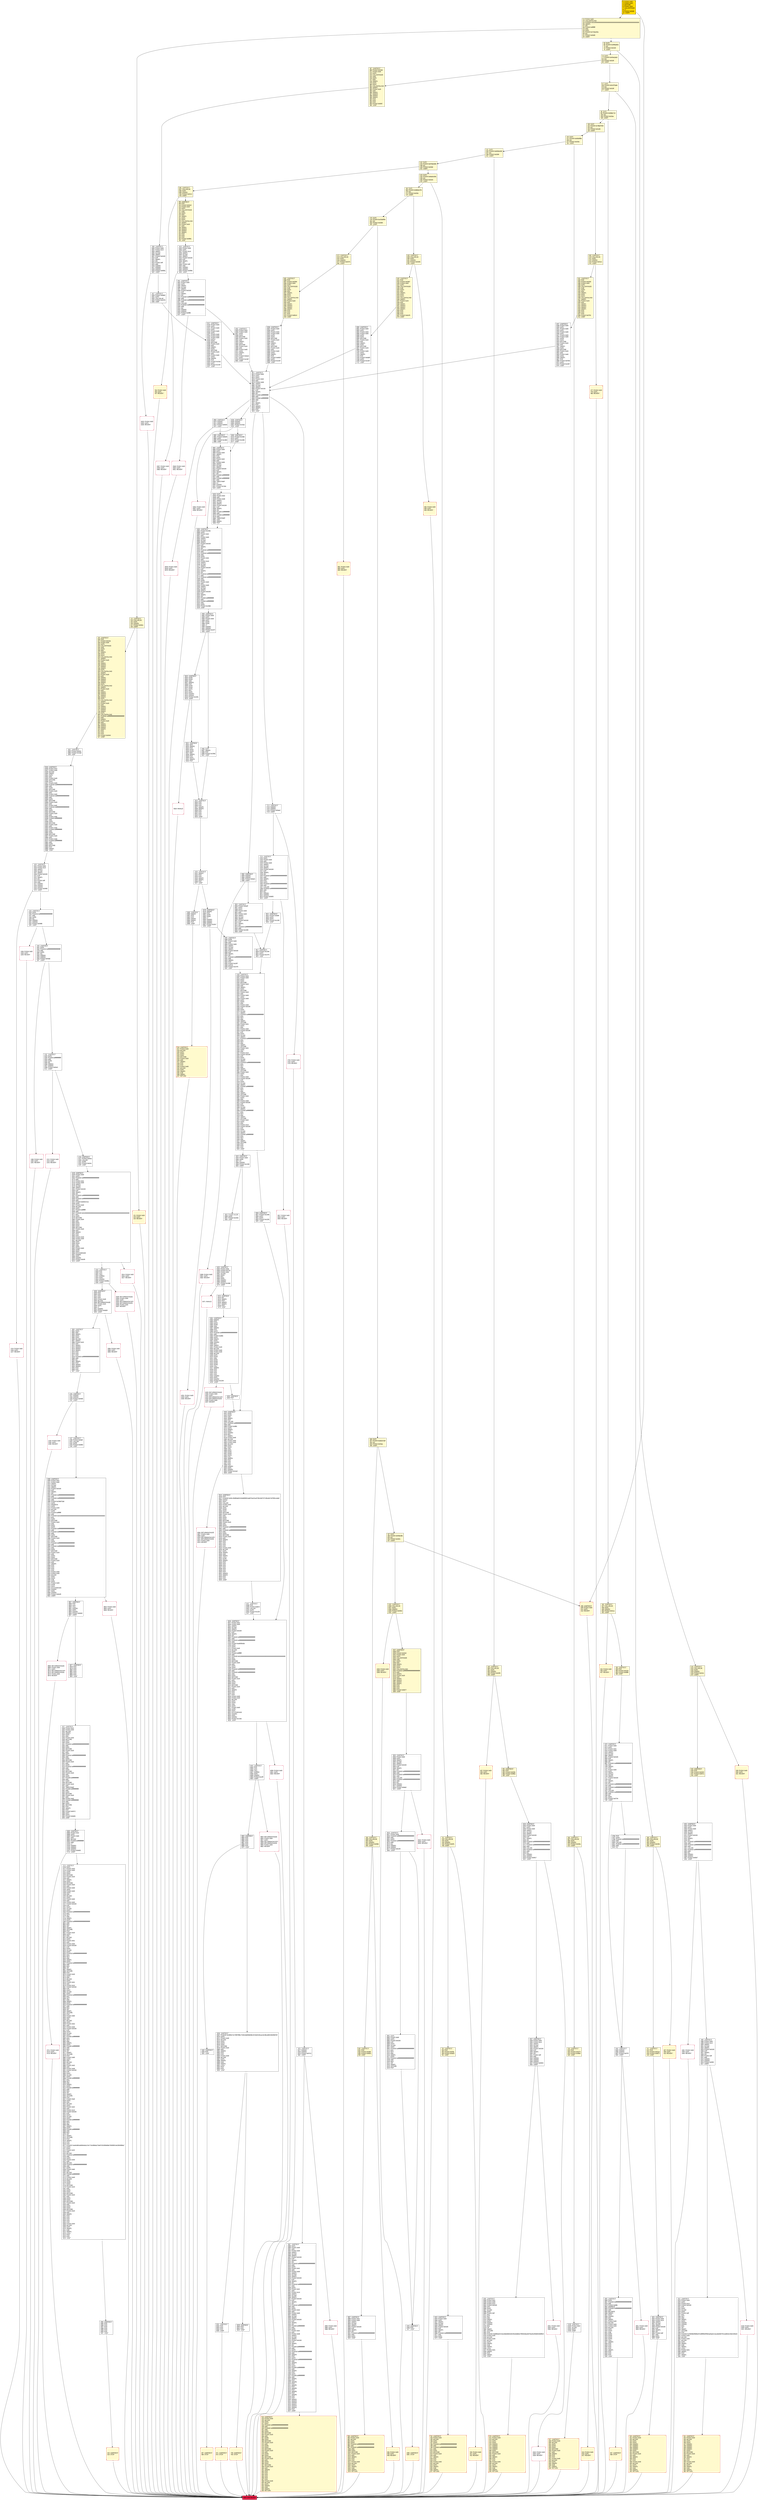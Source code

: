 digraph G {
bgcolor=transparent rankdir=UD;
node [shape=box style=filled color=black fillcolor=white fontname=arial fontcolor=black];
2639 [label="2639: JUMPDEST\l2640: POP\l2641: POP\l2642: JUMP\l" ];
5496 [label="5496: DUP7\l5497: SWAP4\l5498: POP\l5499: PUSH2 0x159d\l5502: JUMP\l" ];
2593 [label="2593: JUMPDEST\l2594: PUSH2 0x0a4f\l2597: DUP3\l2598: DUP3\l2599: PUSH1 0x00\l2601: ADD\l2602: PUSH1 0x00\l2604: SWAP1\l2605: SLOAD\l2606: SWAP1\l2607: PUSH2 0x0100\l2610: EXP\l2611: SWAP1\l2612: DIV\l2613: PUSH20 0xffffffffffffffffffffffffffffffffffffffff\l2634: AND\l2635: PUSH2 0x1335\l2638: JUMP\l" ];
1216 [label="1216: JUMPDEST\l1217: PUSH2 0x04ca\l1220: CALLER\l1221: DUP8\l1222: PUSH2 0x0c4c\l1225: JUMP\l" ];
1402 [label="1402: JUMPDEST\l1403: PUSH1 0x00\l1405: DUP1\l1406: PUSH1 0x00\l1408: SWAP1\l1409: SLOAD\l1410: SWAP1\l1411: PUSH2 0x0100\l1414: EXP\l1415: SWAP1\l1416: DIV\l1417: PUSH20 0xffffffffffffffffffffffffffffffffffffffff\l1438: AND\l1439: PUSH20 0xffffffffffffffffffffffffffffffffffffffff\l1460: AND\l1461: CALLER\l1462: PUSH20 0xffffffffffffffffffffffffffffffffffffffff\l1483: AND\l1484: EQ\l1485: ISZERO\l1486: ISZERO\l1487: PUSH2 0x05d7\l1490: JUMPI\l" ];
197 [label="197: DUP1\l198: PUSH4 0xf2fde38b\l203: EQ\l204: PUSH2 0x0401\l207: JUMPI\l" fillcolor=lemonchiffon ];
946 [label="946: PUSH1 0x00\l948: DUP1\l949: REVERT\l" fillcolor=lemonchiffon shape=Msquare color=crimson ];
708 [label="708: JUMPDEST\l709: POP\l710: PUSH2 0x02e3\l713: PUSH1 0x04\l715: DUP1\l716: CALLDATASIZE\l717: SUB\l718: DUP2\l719: ADD\l720: SWAP1\l721: DUP1\l722: DUP1\l723: CALLDATALOAD\l724: SWAP1\l725: PUSH1 0x20\l727: ADD\l728: SWAP1\l729: SWAP3\l730: SWAP2\l731: SWAP1\l732: POP\l733: POP\l734: POP\l735: PUSH2 0x0981\l738: JUMP\l" fillcolor=lemonchiffon ];
397 [label="397: JUMPDEST\l398: STOP\l" fillcolor=lemonchiffon shape=Msquare color=crimson ];
3685 [label="3685: JUMPDEST\l3686: PUSH1 0x3c\l3688: DUP2\l3689: PUSH1 0x60\l3691: ADD\l3692: MLOAD\l3693: PUSH8 0xffffffffffffffff\l3702: AND\l3703: LT\l3704: ISZERO\l3705: ISZERO\l3706: ISZERO\l3707: PUSH2 0x0e83\l3710: JUMPI\l" ];
4646 [label="4646: JUMPDEST\l4647: PUSH1 0x01\l4649: PUSH1 0x00\l4651: SWAP1\l4652: SLOAD\l4653: SWAP1\l4654: PUSH2 0x0100\l4657: EXP\l4658: SWAP1\l4659: DIV\l4660: PUSH20 0xffffffffffffffffffffffffffffffffffffffff\l4681: AND\l4682: PUSH20 0xffffffffffffffffffffffffffffffffffffffff\l4703: AND\l4704: PUSH4 0xa9059cbb\l4709: DUP4\l4710: DUP4\l4711: PUSH1 0x40\l4713: MLOAD\l4714: DUP4\l4715: PUSH4 0xffffffff\l4720: AND\l4721: PUSH29 0x0100000000000000000000000000000000000000000000000000000000\l4751: MUL\l4752: DUP2\l4753: MSTORE\l4754: PUSH1 0x04\l4756: ADD\l4757: DUP1\l4758: DUP4\l4759: PUSH20 0xffffffffffffffffffffffffffffffffffffffff\l4780: AND\l4781: PUSH20 0xffffffffffffffffffffffffffffffffffffffff\l4802: AND\l4803: DUP2\l4804: MSTORE\l4805: PUSH1 0x20\l4807: ADD\l4808: DUP3\l4809: DUP2\l4810: MSTORE\l4811: PUSH1 0x20\l4813: ADD\l4814: SWAP3\l4815: POP\l4816: POP\l4817: POP\l4818: PUSH1 0x00\l4820: PUSH1 0x40\l4822: MLOAD\l4823: DUP1\l4824: DUP4\l4825: SUB\l4826: DUP2\l4827: PUSH1 0x00\l4829: DUP8\l4830: DUP1\l4831: EXTCODESIZE\l4832: ISZERO\l4833: DUP1\l4834: ISZERO\l4835: PUSH2 0x12eb\l4838: JUMPI\l" ];
1983 [label="1983: PUSH1 0x00\l1985: DUP1\l1986: REVERT\l" shape=Msquare color=crimson ];
1247 [label="1247: JUMPDEST\l1248: PUSH1 0xc0\l1250: PUSH1 0x40\l1252: MLOAD\l1253: SWAP1\l1254: DUP2\l1255: ADD\l1256: PUSH1 0x40\l1258: MSTORE\l1259: DUP1\l1260: DUP4\l1261: PUSH20 0xffffffffffffffffffffffffffffffffffffffff\l1282: AND\l1283: DUP2\l1284: MSTORE\l1285: PUSH1 0x20\l1287: ADD\l1288: DUP7\l1289: PUSH16 0xffffffffffffffffffffffffffffffff\l1306: AND\l1307: DUP2\l1308: MSTORE\l1309: PUSH1 0x20\l1311: ADD\l1312: DUP6\l1313: PUSH16 0xffffffffffffffffffffffffffffffff\l1330: AND\l1331: DUP2\l1332: MSTORE\l1333: PUSH1 0x20\l1335: ADD\l1336: DUP5\l1337: PUSH8 0xffffffffffffffff\l1346: AND\l1347: DUP2\l1348: MSTORE\l1349: PUSH1 0x20\l1351: ADD\l1352: TIMESTAMP\l1353: PUSH8 0xffffffffffffffff\l1362: AND\l1363: DUP2\l1364: MSTORE\l1365: PUSH1 0x20\l1367: ADD\l1368: PUSH1 0x00\l1370: PUSH8 0xffffffffffffffff\l1379: AND\l1380: DUP2\l1381: MSTORE\l1382: POP\l1383: SWAP1\l1384: POP\l1385: PUSH2 0x0572\l1388: DUP7\l1389: DUP3\l1390: PUSH2 0x0e65\l1393: JUMP\l" ];
916 [label="916: JUMPDEST\l917: PUSH1 0x40\l919: MLOAD\l920: DUP1\l921: DUP3\l922: DUP2\l923: MSTORE\l924: PUSH1 0x20\l926: ADD\l927: SWAP2\l928: POP\l929: POP\l930: PUSH1 0x40\l932: MLOAD\l933: DUP1\l934: SWAP2\l935: SUB\l936: SWAP1\l937: RETURN\l" fillcolor=lemonchiffon shape=Msquare color=crimson ];
5230 [label="5230: JUMPDEST\l5231: SWAP2\l5232: POP\l5233: POP\l5234: SWAP2\l5235: SWAP1\l5236: POP\l5237: JUMP\l" ];
4440 [label="4440: JUMPDEST\l4441: DUP5\l4442: DUP9\l4443: SUB\l4444: SWAP1\l4445: POP\l4446: CALLER\l4447: PUSH20 0xffffffffffffffffffffffffffffffffffffffff\l4468: AND\l4469: PUSH2 0x08fc\l4472: DUP3\l4473: SWAP1\l4474: DUP2\l4475: ISZERO\l4476: MUL\l4477: SWAP1\l4478: PUSH1 0x40\l4480: MLOAD\l4481: PUSH1 0x00\l4483: PUSH1 0x40\l4485: MLOAD\l4486: DUP1\l4487: DUP4\l4488: SUB\l4489: DUP2\l4490: DUP6\l4491: DUP9\l4492: DUP9\l4493: CALL\l4494: SWAP4\l4495: POP\l4496: POP\l4497: POP\l4498: POP\l4499: ISZERO\l4500: DUP1\l4501: ISZERO\l4502: PUSH2 0x11a3\l4505: JUMPI\l" ];
407 [label="407: PUSH1 0x00\l409: DUP1\l410: REVERT\l" fillcolor=lemonchiffon shape=Msquare color=crimson ];
5687 [label="5687: EXIT BLOCK\l" fillcolor=crimson ];
2457 [label="2457: PUSH1 0x00\l2459: DUP1\l2460: REVERT\l" shape=Msquare color=crimson ];
4515 [label="4515: JUMPDEST\l4516: POP\l4517: PUSH32 0x4fcc30d90a842164dd58501ab874a101a3749c3d4747139cefe7c876f4ccebd2\l4550: DUP10\l4551: DUP7\l4552: CALLER\l4553: PUSH1 0x40\l4555: MLOAD\l4556: DUP1\l4557: DUP5\l4558: DUP2\l4559: MSTORE\l4560: PUSH1 0x20\l4562: ADD\l4563: DUP4\l4564: DUP2\l4565: MSTORE\l4566: PUSH1 0x20\l4568: ADD\l4569: DUP3\l4570: PUSH20 0xffffffffffffffffffffffffffffffffffffffff\l4591: AND\l4592: PUSH20 0xffffffffffffffffffffffffffffffffffffffff\l4613: AND\l4614: DUP2\l4615: MSTORE\l4616: PUSH1 0x20\l4618: ADD\l4619: SWAP4\l4620: POP\l4621: POP\l4622: POP\l4623: POP\l4624: PUSH1 0x40\l4626: MLOAD\l4627: DUP1\l4628: SWAP2\l4629: SUB\l4630: SWAP1\l4631: LOG1\l4632: DUP5\l4633: SWAP7\l4634: POP\l4635: POP\l4636: POP\l4637: POP\l4638: POP\l4639: POP\l4640: POP\l4641: SWAP3\l4642: SWAP2\l4643: POP\l4644: POP\l4645: JUMP\l" ];
2552 [label="2552: JUMPDEST\l2553: PUSH1 0x03\l2555: PUSH1 0x00\l2557: DUP4\l2558: DUP2\l2559: MSTORE\l2560: PUSH1 0x20\l2562: ADD\l2563: SWAP1\l2564: DUP2\l2565: MSTORE\l2566: PUSH1 0x20\l2568: ADD\l2569: PUSH1 0x00\l2571: SHA3\l2572: SWAP1\l2573: POP\l2574: PUSH2 0x0a16\l2577: DUP2\l2578: PUSH2 0x1307\l2581: JUMP\l" ];
5045 [label="5045: DUP3\l5046: PUSH1 0x02\l5048: ADD\l5049: PUSH1 0x08\l5051: SWAP1\l5052: SLOAD\l5053: SWAP1\l5054: PUSH2 0x0100\l5057: EXP\l5058: SWAP1\l5059: DIV\l5060: PUSH8 0xffffffffffffffff\l5069: AND\l5070: PUSH8 0xffffffffffffffff\l5079: AND\l5080: TIMESTAMP\l5081: SUB\l5082: SWAP1\l5083: POP\l" ];
467 [label="467: JUMPDEST\l468: STOP\l" fillcolor=lemonchiffon shape=Msquare color=crimson ];
76 [label="76: DUP1\l77: PUSH4 0x454a2ab3\l82: EQ\l83: PUSH2 0x016f\l86: JUMPI\l" fillcolor=lemonchiffon ];
741 [label="741: JUMPDEST\l742: CALLVALUE\l743: DUP1\l744: ISZERO\l745: PUSH2 0x02f1\l748: JUMPI\l" fillcolor=lemonchiffon ];
1092 [label="1092: JUMPDEST\l1093: PUSH2 0x044c\l1096: PUSH2 0x15a8\l1099: JUMP\l" ];
1518 [label="1518: PUSH1 0x00\l1520: DUP1\l1521: REVERT\l" shape=Msquare color=crimson ];
3668 [label="3668: RETURNDATASIZE\l3669: PUSH1 0x00\l3671: DUP1\l3672: RETURNDATACOPY\l3673: RETURNDATASIZE\l3674: PUSH1 0x00\l3676: REVERT\l" shape=Msquare color=crimson ];
2548 [label="2548: PUSH1 0x00\l2550: DUP1\l2551: REVERT\l" shape=Msquare color=crimson ];
1037 [label="1037: JUMPDEST\l1038: POP\l1039: PUSH2 0x0442\l1042: PUSH1 0x04\l1044: DUP1\l1045: CALLDATASIZE\l1046: SUB\l1047: DUP2\l1048: ADD\l1049: SWAP1\l1050: DUP1\l1051: DUP1\l1052: CALLDATALOAD\l1053: PUSH20 0xffffffffffffffffffffffffffffffffffffffff\l1074: AND\l1075: SWAP1\l1076: PUSH1 0x20\l1078: ADD\l1079: SWAP1\l1080: SWAP3\l1081: SWAP2\l1082: SWAP1\l1083: POP\l1084: POP\l1085: POP\l1086: PUSH2 0x0b77\l1089: JUMP\l" fillcolor=lemonchiffon ];
5472 [label="5472: JUMPDEST\l5473: DIV\l5474: SWAP1\l5475: POP\l5476: SWAP2\l5477: SWAP1\l5478: POP\l5479: JUMP\l" ];
4295 [label="4295: JUMPDEST\l4296: DUP6\l4297: PUSH1 0x00\l4299: ADD\l4300: PUSH1 0x00\l4302: SWAP1\l4303: SLOAD\l4304: SWAP1\l4305: PUSH2 0x0100\l4308: EXP\l4309: SWAP1\l4310: DIV\l4311: PUSH20 0xffffffffffffffffffffffffffffffffffffffff\l4332: AND\l4333: SWAP4\l4334: POP\l4335: PUSH2 0x10f7\l4338: DUP10\l4339: PUSH2 0x1476\l4342: JUMP\l" ];
2461 [label="2461: JUMPDEST\l2462: PUSH1 0x00\l2464: DUP1\l2465: SWAP1\l2466: SLOAD\l2467: SWAP1\l2468: PUSH2 0x0100\l2471: EXP\l2472: SWAP1\l2473: DIV\l2474: PUSH20 0xffffffffffffffffffffffffffffffffffffffff\l2495: AND\l2496: PUSH20 0xffffffffffffffffffffffffffffffffffffffff\l2517: AND\l2518: CALLER\l2519: PUSH20 0xffffffffffffffffffffffffffffffffffffffff\l2540: AND\l2541: EQ\l2542: ISZERO\l2543: ISZERO\l2544: PUSH2 0x09f8\l2547: JUMPI\l" ];
454 [label="454: PUSH1 0x00\l456: DUP1\l457: REVERT\l" fillcolor=lemonchiffon shape=Msquare color=crimson ];
341 [label="341: JUMPDEST\l342: PUSH1 0x40\l344: MLOAD\l345: DUP1\l346: DUP3\l347: ISZERO\l348: ISZERO\l349: ISZERO\l350: ISZERO\l351: DUP2\l352: MSTORE\l353: PUSH1 0x20\l355: ADD\l356: SWAP2\l357: POP\l358: POP\l359: PUSH1 0x40\l361: MLOAD\l362: DUP1\l363: SWAP2\l364: SUB\l365: SWAP1\l366: RETURN\l" fillcolor=lemonchiffon shape=Msquare color=crimson ];
1495 [label="1495: JUMPDEST\l1496: PUSH1 0x00\l1498: PUSH1 0x14\l1500: SWAP1\l1501: SLOAD\l1502: SWAP1\l1503: PUSH2 0x0100\l1506: EXP\l1507: SWAP1\l1508: DIV\l1509: PUSH1 0xff\l1511: AND\l1512: ISZERO\l1513: ISZERO\l1514: PUSH2 0x05f2\l1517: JUMPI\l" ];
3022 [label="3022: PUSH1 0x00\l3024: DUP1\l3025: REVERT\l" shape=Msquare color=crimson ];
1491 [label="1491: PUSH1 0x00\l1493: DUP1\l1494: REVERT\l" shape=Msquare color=crimson ];
477 [label="477: PUSH1 0x00\l479: DUP1\l480: REVERT\l" fillcolor=lemonchiffon shape=Msquare color=crimson ];
938 [label="938: JUMPDEST\l939: CALLVALUE\l940: DUP1\l941: ISZERO\l942: PUSH2 0x03b6\l945: JUMPI\l" fillcolor=lemonchiffon ];
5521 [label="5521: JUMPDEST\l5522: SDIV\l5523: SWAP2\l5524: POP\l5525: DUP2\l5526: DUP9\l5527: ADD\l5528: SWAP1\l5529: POP\l5530: DUP1\l5531: SWAP4\l5532: POP\l" ];
3715 [label="3715: JUMPDEST\l3716: DUP1\l3717: PUSH1 0x03\l3719: PUSH1 0x00\l3721: DUP5\l3722: DUP2\l3723: MSTORE\l3724: PUSH1 0x20\l3726: ADD\l3727: SWAP1\l3728: DUP2\l3729: MSTORE\l3730: PUSH1 0x20\l3732: ADD\l3733: PUSH1 0x00\l3735: SHA3\l3736: PUSH1 0x00\l3738: DUP3\l3739: ADD\l3740: MLOAD\l3741: DUP2\l3742: PUSH1 0x00\l3744: ADD\l3745: PUSH1 0x00\l3747: PUSH2 0x0100\l3750: EXP\l3751: DUP2\l3752: SLOAD\l3753: DUP2\l3754: PUSH20 0xffffffffffffffffffffffffffffffffffffffff\l3775: MUL\l3776: NOT\l3777: AND\l3778: SWAP1\l3779: DUP4\l3780: PUSH20 0xffffffffffffffffffffffffffffffffffffffff\l3801: AND\l3802: MUL\l3803: OR\l3804: SWAP1\l3805: SSTORE\l3806: POP\l3807: PUSH1 0x20\l3809: DUP3\l3810: ADD\l3811: MLOAD\l3812: DUP2\l3813: PUSH1 0x01\l3815: ADD\l3816: PUSH1 0x00\l3818: PUSH2 0x0100\l3821: EXP\l3822: DUP2\l3823: SLOAD\l3824: DUP2\l3825: PUSH16 0xffffffffffffffffffffffffffffffff\l3842: MUL\l3843: NOT\l3844: AND\l3845: SWAP1\l3846: DUP4\l3847: PUSH16 0xffffffffffffffffffffffffffffffff\l3864: AND\l3865: MUL\l3866: OR\l3867: SWAP1\l3868: SSTORE\l3869: POP\l3870: PUSH1 0x40\l3872: DUP3\l3873: ADD\l3874: MLOAD\l3875: DUP2\l3876: PUSH1 0x01\l3878: ADD\l3879: PUSH1 0x10\l3881: PUSH2 0x0100\l3884: EXP\l3885: DUP2\l3886: SLOAD\l3887: DUP2\l3888: PUSH16 0xffffffffffffffffffffffffffffffff\l3905: MUL\l3906: NOT\l3907: AND\l3908: SWAP1\l3909: DUP4\l3910: PUSH16 0xffffffffffffffffffffffffffffffff\l3927: AND\l3928: MUL\l3929: OR\l3930: SWAP1\l3931: SSTORE\l3932: POP\l3933: PUSH1 0x60\l3935: DUP3\l3936: ADD\l3937: MLOAD\l3938: DUP2\l3939: PUSH1 0x02\l3941: ADD\l3942: PUSH1 0x00\l3944: PUSH2 0x0100\l3947: EXP\l3948: DUP2\l3949: SLOAD\l3950: DUP2\l3951: PUSH8 0xffffffffffffffff\l3960: MUL\l3961: NOT\l3962: AND\l3963: SWAP1\l3964: DUP4\l3965: PUSH8 0xffffffffffffffff\l3974: AND\l3975: MUL\l3976: OR\l3977: SWAP1\l3978: SSTORE\l3979: POP\l3980: PUSH1 0x80\l3982: DUP3\l3983: ADD\l3984: MLOAD\l3985: DUP2\l3986: PUSH1 0x02\l3988: ADD\l3989: PUSH1 0x08\l3991: PUSH2 0x0100\l3994: EXP\l3995: DUP2\l3996: SLOAD\l3997: DUP2\l3998: PUSH8 0xffffffffffffffff\l4007: MUL\l4008: NOT\l4009: AND\l4010: SWAP1\l4011: DUP4\l4012: PUSH8 0xffffffffffffffff\l4021: AND\l4022: MUL\l4023: OR\l4024: SWAP1\l4025: SSTORE\l4026: POP\l4027: PUSH1 0xa0\l4029: DUP3\l4030: ADD\l4031: MLOAD\l4032: DUP2\l4033: PUSH1 0x02\l4035: ADD\l4036: PUSH1 0x10\l4038: PUSH2 0x0100\l4041: EXP\l4042: DUP2\l4043: SLOAD\l4044: DUP2\l4045: PUSH8 0xffffffffffffffff\l4054: MUL\l4055: NOT\l4056: AND\l4057: SWAP1\l4058: DUP4\l4059: PUSH8 0xffffffffffffffff\l4068: AND\l4069: MUL\l4070: OR\l4071: SWAP1\l4072: SSTORE\l4073: POP\l4074: SWAP1\l4075: POP\l4076: POP\l4077: PUSH32 0xa9c8dfcda5664a5a124c713e386da27de87432d5b668e79458501eb296389ba7\l4110: DUP3\l4111: DUP3\l4112: PUSH1 0x20\l4114: ADD\l4115: MLOAD\l4116: PUSH16 0xffffffffffffffffffffffffffffffff\l4133: AND\l4134: DUP4\l4135: PUSH1 0x40\l4137: ADD\l4138: MLOAD\l4139: PUSH16 0xffffffffffffffffffffffffffffffff\l4156: AND\l4157: DUP5\l4158: PUSH1 0x60\l4160: ADD\l4161: MLOAD\l4162: PUSH8 0xffffffffffffffff\l4171: AND\l4172: PUSH1 0x40\l4174: MLOAD\l4175: DUP1\l4176: DUP6\l4177: DUP2\l4178: MSTORE\l4179: PUSH1 0x20\l4181: ADD\l4182: DUP5\l4183: DUP2\l4184: MSTORE\l4185: PUSH1 0x20\l4187: ADD\l4188: DUP4\l4189: DUP2\l4190: MSTORE\l4191: PUSH1 0x20\l4193: ADD\l4194: DUP3\l4195: DUP2\l4196: MSTORE\l4197: PUSH1 0x20\l4199: ADD\l4200: SWAP5\l4201: POP\l4202: POP\l4203: POP\l4204: POP\l4205: POP\l4206: PUSH1 0x40\l4208: MLOAD\l4209: DUP1\l4210: SWAP2\l4211: SUB\l4212: SWAP1\l4213: LOG1\l4214: POP\l4215: POP\l4216: JUMP\l" ];
3408 [label="3408: JUMPDEST\l3409: PUSH1 0x01\l3411: PUSH1 0x00\l3413: SWAP1\l3414: SLOAD\l3415: SWAP1\l3416: PUSH2 0x0100\l3419: EXP\l3420: SWAP1\l3421: DIV\l3422: PUSH20 0xffffffffffffffffffffffffffffffffffffffff\l3443: AND\l3444: PUSH20 0xffffffffffffffffffffffffffffffffffffffff\l3465: AND\l3466: PUSH4 0x23b872dd\l3471: DUP4\l3472: ADDRESS\l3473: DUP5\l3474: PUSH1 0x40\l3476: MLOAD\l3477: DUP5\l3478: PUSH4 0xffffffff\l3483: AND\l3484: PUSH29 0x0100000000000000000000000000000000000000000000000000000000\l3514: MUL\l3515: DUP2\l3516: MSTORE\l3517: PUSH1 0x04\l3519: ADD\l3520: DUP1\l3521: DUP5\l3522: PUSH20 0xffffffffffffffffffffffffffffffffffffffff\l3543: AND\l3544: PUSH20 0xffffffffffffffffffffffffffffffffffffffff\l3565: AND\l3566: DUP2\l3567: MSTORE\l3568: PUSH1 0x20\l3570: ADD\l3571: DUP4\l3572: PUSH20 0xffffffffffffffffffffffffffffffffffffffff\l3593: AND\l3594: PUSH20 0xffffffffffffffffffffffffffffffffffffffff\l3615: AND\l3616: DUP2\l3617: MSTORE\l3618: PUSH1 0x20\l3620: ADD\l3621: DUP3\l3622: DUP2\l3623: MSTORE\l3624: PUSH1 0x20\l3626: ADD\l3627: SWAP4\l3628: POP\l3629: POP\l3630: POP\l3631: POP\l3632: PUSH1 0x00\l3634: PUSH1 0x40\l3636: MLOAD\l3637: DUP1\l3638: DUP4\l3639: SUB\l3640: DUP2\l3641: PUSH1 0x00\l3643: DUP8\l3644: DUP1\l3645: EXTCODESIZE\l3646: ISZERO\l3647: DUP1\l3648: ISZERO\l3649: PUSH2 0x0e49\l3652: JUMPI\l" ];
2351 [label="2351: PUSH1 0x00\l2353: DUP1\l2354: REVERT\l" shape=Msquare color=crimson ];
367 [label="367: JUMPDEST\l368: PUSH2 0x018d\l371: PUSH1 0x04\l373: DUP1\l374: CALLDATASIZE\l375: SUB\l376: DUP2\l377: ADD\l378: SWAP1\l379: DUP1\l380: DUP1\l381: CALLDATALOAD\l382: SWAP1\l383: PUSH1 0x20\l385: ADD\l386: SWAP1\l387: SWAP3\l388: SWAP2\l389: SWAP1\l390: POP\l391: POP\l392: POP\l393: PUSH2 0x063f\l396: JUMP\l" fillcolor=lemonchiffon ];
618 [label="618: JUMPDEST\l619: POP\l620: PUSH2 0x0273\l623: PUSH2 0x08b4\l626: JUMP\l" fillcolor=lemonchiffon ];
469 [label="469: JUMPDEST\l470: CALLVALUE\l471: DUP1\l472: ISZERO\l473: PUSH2 0x01e1\l476: JUMPI\l" fillcolor=lemonchiffon ];
2680 [label="2680: JUMPDEST\l2681: PUSH1 0x00\l2683: DUP1\l2684: PUSH1 0x03\l2686: PUSH1 0x00\l2688: DUP5\l2689: DUP2\l2690: MSTORE\l2691: PUSH1 0x20\l2693: ADD\l2694: SWAP1\l2695: DUP2\l2696: MSTORE\l2697: PUSH1 0x20\l2699: ADD\l2700: PUSH1 0x00\l2702: SHA3\l2703: SWAP2\l2704: POP\l2705: PUSH2 0x0a99\l2708: DUP3\l2709: PUSH2 0x1307\l2712: JUMP\l" ];
3081 [label="3081: DUP1\l3082: PUSH1 0x00\l3084: DUP1\l3085: PUSH2 0x0100\l3088: EXP\l3089: DUP2\l3090: SLOAD\l3091: DUP2\l3092: PUSH20 0xffffffffffffffffffffffffffffffffffffffff\l3113: MUL\l3114: NOT\l3115: AND\l3116: SWAP1\l3117: DUP4\l3118: PUSH20 0xffffffffffffffffffffffffffffffffffffffff\l3139: AND\l3140: MUL\l3141: OR\l3142: SWAP1\l3143: SSTORE\l3144: POP\l" ];
1651 [label="1651: JUMPDEST\l1652: PUSH1 0x00\l1654: PUSH1 0x14\l1656: SWAP1\l1657: SLOAD\l1658: SWAP1\l1659: PUSH2 0x0100\l1662: EXP\l1663: SWAP1\l1664: DIV\l1665: PUSH1 0xff\l1667: AND\l1668: DUP2\l1669: JUMP\l" ];
420 [label="420: JUMPDEST\l421: PUSH1 0x40\l423: MLOAD\l424: DUP1\l425: DUP3\l426: ISZERO\l427: ISZERO\l428: ISZERO\l429: ISZERO\l430: DUP2\l431: MSTORE\l432: PUSH1 0x20\l434: ADD\l435: SWAP2\l436: POP\l437: POP\l438: PUSH1 0x40\l440: MLOAD\l441: DUP1\l442: SWAP2\l443: SUB\l444: SWAP1\l445: RETURN\l" fillcolor=lemonchiffon shape=Msquare color=crimson ];
1851 [label="1851: PUSH1 0x00\l1853: DUP1\l1854: REVERT\l" shape=Msquare color=crimson ];
481 [label="481: JUMPDEST\l482: POP\l483: PUSH2 0x0200\l486: PUSH1 0x04\l488: DUP1\l489: CALLDATASIZE\l490: SUB\l491: DUP2\l492: ADD\l493: SWAP1\l494: DUP1\l495: DUP1\l496: CALLDATALOAD\l497: SWAP1\l498: PUSH1 0x20\l500: ADD\l501: SWAP1\l502: SWAP3\l503: SWAP2\l504: SWAP1\l505: POP\l506: POP\l507: POP\l508: PUSH2 0x0791\l511: JUMP\l" fillcolor=lemonchiffon ];
2876 [label="2876: PUSH1 0x00\l2878: DUP1\l2879: REVERT\l" shape=Msquare color=crimson ];
3360 [label="3360: JUMPDEST\l3361: DUP2\l3362: ADD\l3363: SWAP1\l3364: DUP1\l3365: DUP1\l3366: MLOAD\l3367: SWAP1\l3368: PUSH1 0x20\l3370: ADD\l3371: SWAP1\l3372: SWAP3\l3373: SWAP2\l3374: SWAP1\l3375: POP\l3376: POP\l3377: POP\l3378: PUSH20 0xffffffffffffffffffffffffffffffffffffffff\l3399: AND\l3400: EQ\l3401: SWAP1\l3402: POP\l3403: SWAP3\l3404: SWAP2\l3405: POP\l3406: POP\l3407: JUMP\l" ];
1796 [label="1796: POP\l1797: DUP2\l1798: PUSH20 0xffffffffffffffffffffffffffffffffffffffff\l1819: AND\l1820: CALLER\l1821: PUSH20 0xffffffffffffffffffffffffffffffffffffffff\l1842: AND\l1843: EQ\l" ];
2817 [label="2817: PUSH1 0x00\l2819: DUP1\l2820: REVERT\l" shape=Msquare color=crimson ];
5480 [label="5480: JUMPDEST\l5481: PUSH1 0x00\l5483: DUP1\l5484: PUSH1 0x00\l5486: DUP1\l5487: DUP6\l5488: DUP6\l5489: LT\l5490: ISZERO\l5491: ISZERO\l5492: PUSH2 0x157f\l5495: JUMPI\l" ];
1937 [label="1937: JUMPDEST\l1938: PUSH1 0x00\l1940: DUP1\l1941: PUSH1 0x00\l1943: DUP1\l1944: PUSH1 0x00\l1946: DUP1\l1947: PUSH1 0x03\l1949: PUSH1 0x00\l1951: DUP9\l1952: DUP2\l1953: MSTORE\l1954: PUSH1 0x20\l1956: ADD\l1957: SWAP1\l1958: DUP2\l1959: MSTORE\l1960: PUSH1 0x20\l1962: ADD\l1963: PUSH1 0x00\l1965: SHA3\l1966: SWAP1\l1967: POP\l1968: PUSH2 0x07b8\l1971: DUP2\l1972: PUSH2 0x1307\l1975: JUMP\l" ];
4343 [label="4343: JUMPDEST\l4344: PUSH1 0x00\l4346: DUP6\l4347: GT\l4348: ISZERO\l4349: PUSH2 0x1158\l4352: JUMPI\l" ];
318 [label="318: JUMPDEST\l319: STOP\l" fillcolor=lemonchiffon shape=Msquare color=crimson ];
4926 [label="4926: JUMPDEST\l4927: PUSH2 0x1348\l4930: DUP2\l4931: DUP4\l4932: PUSH2 0x1226\l4935: JUMP\l" ];
2713 [label="2713: JUMPDEST\l2714: ISZERO\l2715: ISZERO\l2716: PUSH2 0x0aa4\l2719: JUMPI\l" ];
5084 [label="5084: JUMPDEST\l5085: PUSH2 0x146e\l5088: DUP4\l5089: PUSH1 0x01\l5091: ADD\l5092: PUSH1 0x00\l5094: SWAP1\l5095: SLOAD\l5096: SWAP1\l5097: PUSH2 0x0100\l5100: EXP\l5101: SWAP1\l5102: DIV\l5103: PUSH16 0xffffffffffffffffffffffffffffffff\l5120: AND\l5121: PUSH16 0xffffffffffffffffffffffffffffffff\l5138: AND\l5139: DUP5\l5140: PUSH1 0x01\l5142: ADD\l5143: PUSH1 0x10\l5145: SWAP1\l5146: SLOAD\l5147: SWAP1\l5148: PUSH2 0x0100\l5151: EXP\l5152: SWAP1\l5153: DIV\l5154: PUSH16 0xffffffffffffffffffffffffffffffff\l5171: AND\l5172: PUSH16 0xffffffffffffffffffffffffffffffff\l5189: AND\l5190: DUP6\l5191: PUSH1 0x02\l5193: ADD\l5194: PUSH1 0x00\l5196: SWAP1\l5197: SLOAD\l5198: SWAP1\l5199: PUSH2 0x0100\l5202: EXP\l5203: SWAP1\l5204: DIV\l5205: PUSH8 0xffffffffffffffff\l5214: AND\l5215: PUSH8 0xffffffffffffffff\l5224: AND\l5225: DUP5\l5226: PUSH2 0x1568\l5229: JUMP\l" ];
4995 [label="4995: JUMPDEST\l4996: PUSH1 0x00\l4998: DUP1\l4999: PUSH1 0x00\l5001: SWAP1\l5002: POP\l5003: DUP3\l5004: PUSH1 0x02\l5006: ADD\l5007: PUSH1 0x08\l5009: SWAP1\l5010: SLOAD\l5011: SWAP1\l5012: PUSH2 0x0100\l5015: EXP\l5016: SWAP1\l5017: DIV\l5018: PUSH8 0xffffffffffffffff\l5027: AND\l5028: PUSH8 0xffffffffffffffff\l5037: AND\l5038: TIMESTAMP\l5039: GT\l5040: ISZERO\l5041: PUSH2 0x13dc\l5044: JUMPI\l" ];
4258 [label="4258: JUMPDEST\l4259: ISZERO\l4260: ISZERO\l4261: PUSH2 0x10ad\l4264: JUMPI\l" ];
153 [label="153: DUP1\l154: PUSH4 0x8da5cb5b\l159: EQ\l160: PUSH2 0x02e5\l163: JUMPI\l" fillcolor=lemonchiffon ];
2323 [label="2323: PUSH1 0x00\l2325: DUP1\l2326: REVERT\l" shape=Msquare color=crimson ];
4361 [label="4361: JUMPDEST\l4362: SWAP3\l4363: POP\l4364: DUP3\l4365: DUP6\l4366: SUB\l4367: SWAP2\l4368: POP\l4369: DUP4\l4370: PUSH20 0xffffffffffffffffffffffffffffffffffffffff\l4391: AND\l4392: PUSH2 0x08fc\l4395: DUP4\l4396: SWAP1\l4397: DUP2\l4398: ISZERO\l4399: MUL\l4400: SWAP1\l4401: PUSH1 0x40\l4403: MLOAD\l4404: PUSH1 0x00\l4406: PUSH1 0x40\l4408: MLOAD\l4409: DUP1\l4410: DUP4\l4411: SUB\l4412: DUP2\l4413: DUP6\l4414: DUP9\l4415: DUP9\l4416: CALL\l4417: SWAP4\l4418: POP\l4419: POP\l4420: POP\l4421: POP\l4422: ISZERO\l4423: DUP1\l4424: ISZERO\l4425: PUSH2 0x1156\l4428: JUMPI\l" ];
1394 [label="1394: JUMPDEST\l1395: POP\l1396: POP\l1397: POP\l1398: POP\l1399: POP\l1400: POP\l1401: JUMP\l" ];
1627 [label="1627: JUMPDEST\l1628: PUSH2 0x0665\l1631: DUP2\l1632: CALLVALUE\l1633: PUSH2 0x1079\l1636: JUMP\l" ];
458 [label="458: JUMPDEST\l459: POP\l460: PUSH2 0x01d3\l463: PUSH2 0x0686\l466: JUMP\l" fillcolor=lemonchiffon ];
3356 [label="3356: PUSH1 0x00\l3358: DUP1\l3359: REVERT\l" shape=Msquare color=crimson ];
5453 [label="5453: JUMPDEST\l5454: PUSH1 0x00\l5456: PUSH2 0x2710\l5459: PUSH1 0x02\l5461: SLOAD\l5462: DUP4\l5463: MUL\l5464: DUP2\l5465: ISZERO\l5466: ISZERO\l5467: PUSH2 0x1560\l5470: JUMPI\l" ];
3148 [label="3148: JUMPDEST\l3149: PUSH1 0x00\l3151: DUP3\l3152: PUSH20 0xffffffffffffffffffffffffffffffffffffffff\l3173: AND\l3174: PUSH1 0x01\l3176: PUSH1 0x00\l3178: SWAP1\l3179: SLOAD\l3180: SWAP1\l3181: PUSH2 0x0100\l3184: EXP\l3185: SWAP1\l3186: DIV\l3187: PUSH20 0xffffffffffffffffffffffffffffffffffffffff\l3208: AND\l3209: PUSH20 0xffffffffffffffffffffffffffffffffffffffff\l3230: AND\l3231: PUSH4 0x6352211e\l3236: DUP5\l3237: PUSH1 0x40\l3239: MLOAD\l3240: DUP3\l3241: PUSH4 0xffffffff\l3246: AND\l3247: PUSH29 0x0100000000000000000000000000000000000000000000000000000000\l3277: MUL\l3278: DUP2\l3279: MSTORE\l3280: PUSH1 0x04\l3282: ADD\l3283: DUP1\l3284: DUP3\l3285: DUP2\l3286: MSTORE\l3287: PUSH1 0x20\l3289: ADD\l3290: SWAP2\l3291: POP\l3292: POP\l3293: PUSH1 0x20\l3295: PUSH1 0x40\l3297: MLOAD\l3298: DUP1\l3299: DUP4\l3300: SUB\l3301: DUP2\l3302: PUSH1 0x00\l3304: DUP8\l3305: DUP1\l3306: EXTCODESIZE\l3307: ISZERO\l3308: DUP1\l3309: ISZERO\l3310: PUSH2 0x0cf6\l3313: JUMPI\l" ];
2228 [label="2228: JUMPDEST\l2229: PUSH1 0x02\l2231: SLOAD\l2232: DUP2\l2233: JUMP\l" ];
2897 [label="2897: JUMPDEST\l2898: PUSH1 0x01\l2900: PUSH1 0x00\l2902: SWAP1\l2903: SLOAD\l2904: SWAP1\l2905: PUSH2 0x0100\l2908: EXP\l2909: SWAP1\l2910: DIV\l2911: PUSH20 0xffffffffffffffffffffffffffffffffffffffff\l2932: AND\l2933: DUP2\l2934: JUMP\l" ];
5544 [label="5544: JUMPDEST\l5545: PUSH1 0xc0\l5547: PUSH1 0x40\l5549: MLOAD\l5550: SWAP1\l5551: DUP2\l5552: ADD\l5553: PUSH1 0x40\l5555: MSTORE\l5556: DUP1\l5557: PUSH1 0x00\l5559: PUSH20 0xffffffffffffffffffffffffffffffffffffffff\l5580: AND\l5581: DUP2\l5582: MSTORE\l5583: PUSH1 0x20\l5585: ADD\l5586: PUSH1 0x00\l5588: PUSH16 0xffffffffffffffffffffffffffffffff\l5605: AND\l5606: DUP2\l5607: MSTORE\l5608: PUSH1 0x20\l5610: ADD\l5611: PUSH1 0x00\l5613: PUSH16 0xffffffffffffffffffffffffffffffff\l5630: AND\l5631: DUP2\l5632: MSTORE\l5633: PUSH1 0x20\l5635: ADD\l5636: PUSH1 0x00\l5638: PUSH8 0xffffffffffffffff\l5647: AND\l5648: DUP2\l5649: MSTORE\l5650: PUSH1 0x20\l5652: ADD\l5653: PUSH1 0x00\l5655: PUSH8 0xffffffffffffffff\l5664: AND\l5665: DUP2\l5666: MSTORE\l5667: PUSH1 0x20\l5669: ADD\l5670: PUSH1 0x00\l5672: PUSH8 0xffffffffffffffff\l5681: AND\l5682: DUP2\l5683: MSTORE\l5684: POP\l5685: SWAP1\l5686: JUMP\l" ];
881 [label="881: PUSH1 0x00\l883: DUP1\l884: REVERT\l" fillcolor=lemonchiffon shape=Msquare color=crimson ];
2327 [label="2327: JUMPDEST\l2328: PUSH1 0x00\l2330: PUSH1 0x14\l2332: SWAP1\l2333: SLOAD\l2334: SWAP1\l2335: PUSH2 0x0100\l2338: EXP\l2339: SWAP1\l2340: DIV\l2341: PUSH1 0xff\l2343: AND\l2344: ISZERO\l2345: ISZERO\l2346: ISZERO\l2347: PUSH2 0x0933\l2350: JUMPI\l" ];
208 [label="208: JUMPDEST\l209: PUSH1 0x00\l211: DUP1\l212: REVERT\l" fillcolor=lemonchiffon shape=Msquare color=crimson ];
4917 [label="4917: JUMPDEST\l4918: PUSH2 0x133e\l4921: DUP3\l4922: PUSH2 0x1476\l4925: JUMP\l" ];
65 [label="65: DUP1\l66: PUSH4 0x3f4ba83a\l71: EQ\l72: PUSH2 0x0140\l75: JUMPI\l" fillcolor=lemonchiffon ];
836 [label="836: PUSH1 0x00\l838: DUP1\l839: REVERT\l" fillcolor=lemonchiffon shape=Msquare color=crimson ];
328 [label="328: PUSH1 0x00\l330: DUP1\l331: REVERT\l" fillcolor=lemonchiffon shape=Msquare color=crimson ];
87 [label="87: DUP1\l88: PUSH4 0x5c975abb\l93: EQ\l94: PUSH2 0x018f\l97: JUMPI\l" fillcolor=lemonchiffon ];
959 [label="959: JUMPDEST\l960: PUSH1 0x40\l962: MLOAD\l963: DUP1\l964: DUP3\l965: PUSH20 0xffffffffffffffffffffffffffffffffffffffff\l986: AND\l987: PUSH20 0xffffffffffffffffffffffffffffffffffffffff\l1008: AND\l1009: DUP2\l1010: MSTORE\l1011: PUSH1 0x20\l1013: ADD\l1014: SWAP2\l1015: POP\l1016: POP\l1017: PUSH1 0x40\l1019: MLOAD\l1020: DUP1\l1021: SWAP2\l1022: SUB\l1023: SWAP1\l1024: RETURN\l" fillcolor=lemonchiffon shape=Msquare color=crimson ];
4854 [label="4854: RETURNDATASIZE\l4855: PUSH1 0x00\l4857: DUP1\l4858: RETURNDATACOPY\l4859: RETURNDATASIZE\l4860: PUSH1 0x00\l4862: REVERT\l" shape=Msquare color=crimson ];
871 [label="871: JUMPDEST\l872: STOP\l" fillcolor=lemonchiffon shape=Msquare color=crimson ];
753 [label="753: JUMPDEST\l754: POP\l755: PUSH2 0x02fa\l758: PUSH2 0x0a53\l761: JUMP\l" fillcolor=lemonchiffon ];
2889 [label="2889: JUMPDEST\l2890: SWAP2\l2891: POP\l2892: POP\l2893: SWAP2\l2894: SWAP1\l2895: POP\l2896: JUMP\l" ];
2720 [label="2720: PUSH1 0x00\l2722: DUP1\l2723: REVERT\l" shape=Msquare color=crimson ];
399 [label="399: JUMPDEST\l400: CALLVALUE\l401: DUP1\l402: ISZERO\l403: PUSH2 0x019b\l406: JUMPI\l" fillcolor=lemonchiffon ];
225 [label="225: JUMPDEST\l226: POP\l227: PUSH2 0x013e\l230: PUSH1 0x04\l232: DUP1\l233: CALLDATASIZE\l234: SUB\l235: DUP2\l236: ADD\l237: SWAP1\l238: DUP1\l239: DUP1\l240: CALLDATALOAD\l241: SWAP1\l242: PUSH1 0x20\l244: ADD\l245: SWAP1\l246: SWAP3\l247: SWAP2\l248: SWAP1\l249: DUP1\l250: CALLDATALOAD\l251: SWAP1\l252: PUSH1 0x20\l254: ADD\l255: SWAP1\l256: SWAP3\l257: SWAP2\l258: SWAP1\l259: DUP1\l260: CALLDATALOAD\l261: SWAP1\l262: PUSH1 0x20\l264: ADD\l265: SWAP1\l266: SWAP3\l267: SWAP2\l268: SWAP1\l269: DUP1\l270: CALLDATALOAD\l271: SWAP1\l272: PUSH1 0x20\l274: ADD\l275: SWAP1\l276: SWAP3\l277: SWAP2\l278: SWAP1\l279: DUP1\l280: CALLDATALOAD\l281: PUSH20 0xffffffffffffffffffffffffffffffffffffffff\l302: AND\l303: SWAP1\l304: PUSH1 0x20\l306: ADD\l307: SWAP1\l308: SWAP3\l309: SWAP2\l310: SWAP1\l311: POP\l312: POP\l313: POP\l314: PUSH2 0x0444\l317: JUMP\l" fillcolor=lemonchiffon ];
1188 [label="1188: PUSH1 0x00\l1190: DUP1\l1191: REVERT\l" shape=Msquare color=crimson ];
2724 [label="2724: JUMPDEST\l2725: DUP2\l2726: PUSH1 0x00\l2728: ADD\l2729: PUSH1 0x00\l2731: SWAP1\l2732: SLOAD\l2733: SWAP1\l2734: PUSH2 0x0100\l2737: EXP\l2738: SWAP1\l2739: DIV\l2740: PUSH20 0xffffffffffffffffffffffffffffffffffffffff\l2761: AND\l2762: SWAP1\l2763: POP\l2764: DUP1\l2765: PUSH20 0xffffffffffffffffffffffffffffffffffffffff\l2786: AND\l2787: CALLER\l2788: PUSH20 0xffffffffffffffffffffffffffffffffffffffff\l2809: AND\l2810: EQ\l2811: ISZERO\l2812: ISZERO\l2813: PUSH2 0x0b05\l2816: JUMPI\l" ];
4269 [label="4269: JUMPDEST\l4270: PUSH2 0x10b6\l4273: DUP7\l4274: PUSH2 0x1383\l4277: JUMP\l" ];
213 [label="213: JUMPDEST\l214: CALLVALUE\l215: DUP1\l216: ISZERO\l217: PUSH2 0x00e1\l220: JUMPI\l" fillcolor=lemonchiffon ];
1844 [label="1844: JUMPDEST\l1845: ISZERO\l1846: ISZERO\l1847: PUSH2 0x073f\l1850: JUMPI\l" ];
4936 [label="4936: JUMPDEST\l4937: PUSH32 0x2809c7e17bf978fbc7194c0a694b638c4215e9140cacc6c38ca36010b45697df\l4970: DUP3\l4971: PUSH1 0x40\l4973: MLOAD\l4974: DUP1\l4975: DUP3\l4976: DUP2\l4977: MSTORE\l4978: PUSH1 0x20\l4980: ADD\l4981: SWAP2\l4982: POP\l4983: POP\l4984: PUSH1 0x40\l4986: MLOAD\l4987: DUP1\l4988: SWAP2\l4989: SUB\l4990: SWAP1\l4991: LOG1\l4992: POP\l4993: POP\l4994: JUMP\l" ];
2234 [label="2234: JUMPDEST\l2235: PUSH1 0x00\l2237: DUP1\l2238: PUSH1 0x00\l2240: SWAP1\l2241: SLOAD\l2242: SWAP1\l2243: PUSH2 0x0100\l2246: EXP\l2247: SWAP1\l2248: DIV\l2249: PUSH20 0xffffffffffffffffffffffffffffffffffffffff\l2270: AND\l2271: PUSH20 0xffffffffffffffffffffffffffffffffffffffff\l2292: AND\l2293: CALLER\l2294: PUSH20 0xffffffffffffffffffffffffffffffffffffffff\l2315: AND\l2316: EQ\l2317: ISZERO\l2318: ISZERO\l2319: PUSH2 0x0917\l2322: JUMPI\l" ];
4265 [label="4265: PUSH1 0x00\l4267: DUP1\l4268: REVERT\l" shape=Msquare color=crimson ];
3329 [label="3329: RETURNDATASIZE\l3330: PUSH1 0x00\l3332: DUP1\l3333: RETURNDATACOPY\l3334: RETURNDATASIZE\l3335: PUSH1 0x00\l3337: REVERT\l" shape=Msquare color=crimson ];
4843 [label="4843: JUMPDEST\l4844: POP\l4845: GAS\l4846: CALL\l4847: ISZERO\l4848: DUP1\l4849: ISZERO\l4850: PUSH2 0x12ff\l4853: JUMPI\l" ];
1212 [label="1212: PUSH1 0x00\l1214: DUP1\l1215: REVERT\l" shape=Msquare color=crimson ];
1237 [label="1237: JUMPDEST\l1238: PUSH2 0x04df\l1241: CALLER\l1242: DUP8\l1243: PUSH2 0x0d50\l1246: JUMP\l" ];
3657 [label="3657: JUMPDEST\l3658: POP\l3659: GAS\l3660: CALL\l3661: ISZERO\l3662: DUP1\l3663: ISZERO\l3664: PUSH2 0x0e5d\l3667: JUMPI\l" ];
1156 [label="1156: PUSH1 0x00\l1158: DUP1\l1159: REVERT\l" shape=Msquare color=crimson ];
1226 [label="1226: JUMPDEST\l1227: ISZERO\l1228: ISZERO\l1229: PUSH2 0x04d5\l1232: JUMPI\l" ];
2935 [label="2935: JUMPDEST\l2936: PUSH1 0x00\l2938: DUP1\l2939: SWAP1\l2940: SLOAD\l2941: SWAP1\l2942: PUSH2 0x0100\l2945: EXP\l2946: SWAP1\l2947: DIV\l2948: PUSH20 0xffffffffffffffffffffffffffffffffffffffff\l2969: AND\l2970: PUSH20 0xffffffffffffffffffffffffffffffffffffffff\l2991: AND\l2992: CALLER\l2993: PUSH20 0xffffffffffffffffffffffffffffffffffffffff\l3014: AND\l3015: EQ\l3016: ISZERO\l3017: ISZERO\l3018: PUSH2 0x0bd2\l3021: JUMPI\l" ];
109 [label="109: DUP1\l110: PUSH4 0x78bd7935\l115: EQ\l116: PUSH2 0x01d5\l119: JUMPI\l" fillcolor=lemonchiffon ];
1987 [label="1987: JUMPDEST\l1988: DUP1\l1989: PUSH1 0x00\l1991: ADD\l1992: PUSH1 0x00\l1994: SWAP1\l1995: SLOAD\l1996: SWAP1\l1997: PUSH2 0x0100\l2000: EXP\l2001: SWAP1\l2002: DIV\l2003: PUSH20 0xffffffffffffffffffffffffffffffffffffffff\l2024: AND\l2025: DUP2\l2026: PUSH1 0x01\l2028: ADD\l2029: PUSH1 0x00\l2031: SWAP1\l2032: SLOAD\l2033: SWAP1\l2034: PUSH2 0x0100\l2037: EXP\l2038: SWAP1\l2039: DIV\l2040: PUSH16 0xffffffffffffffffffffffffffffffff\l2057: AND\l2058: DUP3\l2059: PUSH1 0x01\l2061: ADD\l2062: PUSH1 0x10\l2064: SWAP1\l2065: SLOAD\l2066: SWAP1\l2067: PUSH2 0x0100\l2070: EXP\l2071: SWAP1\l2072: DIV\l2073: PUSH16 0xffffffffffffffffffffffffffffffff\l2090: AND\l2091: DUP4\l2092: PUSH1 0x02\l2094: ADD\l2095: PUSH1 0x00\l2097: SWAP1\l2098: SLOAD\l2099: SWAP1\l2100: PUSH2 0x0100\l2103: EXP\l2104: SWAP1\l2105: DIV\l2106: PUSH8 0xffffffffffffffff\l2115: AND\l2116: DUP5\l2117: PUSH1 0x02\l2119: ADD\l2120: PUSH1 0x08\l2122: SWAP1\l2123: SLOAD\l2124: SWAP1\l2125: PUSH2 0x0100\l2128: EXP\l2129: SWAP1\l2130: DIV\l2131: PUSH8 0xffffffffffffffff\l2140: AND\l2141: DUP4\l2142: PUSH16 0xffffffffffffffffffffffffffffffff\l2159: AND\l2160: SWAP4\l2161: POP\l2162: DUP3\l2163: PUSH16 0xffffffffffffffffffffffffffffffff\l2180: AND\l2181: SWAP3\l2182: POP\l2183: DUP2\l2184: PUSH8 0xffffffffffffffff\l2193: AND\l2194: SWAP2\l2195: POP\l2196: DUP1\l2197: PUSH8 0xffffffffffffffff\l2206: AND\l2207: SWAP1\l2208: POP\l2209: SWAP6\l2210: POP\l2211: SWAP6\l2212: POP\l2213: SWAP6\l2214: POP\l2215: SWAP6\l2216: POP\l2217: SWAP6\l2218: POP\l2219: POP\l2220: SWAP2\l2221: SWAP4\l2222: SWAP6\l2223: SWAP1\l2224: SWAP3\l2225: SWAP5\l2226: POP\l2227: JUMP\l" ];
3338 [label="3338: JUMPDEST\l3339: POP\l3340: POP\l3341: POP\l3342: POP\l3343: PUSH1 0x40\l3345: MLOAD\l3346: RETURNDATASIZE\l3347: PUSH1 0x20\l3349: DUP2\l3350: LT\l3351: ISZERO\l3352: PUSH2 0x0d20\l3355: JUMPI\l" ];
5520 [label="5520: INVALID\l" shape=Msquare color=crimson ];
657 [label="657: PUSH1 0x00\l659: DUP1\l660: REVERT\l" fillcolor=lemonchiffon shape=Msquare color=crimson ];
873 [label="873: JUMPDEST\l874: CALLVALUE\l875: DUP1\l876: ISZERO\l877: PUSH2 0x0375\l880: JUMPI\l" fillcolor=lemonchiffon ];
4863 [label="4863: JUMPDEST\l4864: POP\l4865: POP\l4866: POP\l4867: POP\l4868: POP\l4869: POP\l4870: JUMP\l" ];
1025 [label="1025: JUMPDEST\l1026: CALLVALUE\l1027: DUP1\l1028: ISZERO\l1029: PUSH2 0x040d\l1032: JUMPI\l" fillcolor=lemonchiffon ];
661 [label="661: JUMPDEST\l662: POP\l663: PUSH2 0x029e\l666: PUSH2 0x08ba\l669: JUMP\l" fillcolor=lemonchiffon ];
606 [label="606: JUMPDEST\l607: CALLVALUE\l608: DUP1\l609: ISZERO\l610: PUSH2 0x026a\l613: JUMPI\l" fillcolor=lemonchiffon ];
2836 [label="2836: JUMPDEST\l2837: PUSH1 0x00\l2839: DUP1\l2840: PUSH1 0x03\l2842: PUSH1 0x00\l2844: DUP5\l2845: DUP2\l2846: MSTORE\l2847: PUSH1 0x20\l2849: ADD\l2850: SWAP1\l2851: DUP2\l2852: MSTORE\l2853: PUSH1 0x20\l2855: ADD\l2856: PUSH1 0x00\l2858: SHA3\l2859: SWAP1\l2860: POP\l2861: PUSH2 0x0b35\l2864: DUP2\l2865: PUSH2 0x1307\l2868: JUMP\l" ];
828 [label="828: JUMPDEST\l829: CALLVALUE\l830: DUP1\l831: ISZERO\l832: PUSH2 0x0348\l835: JUMPI\l" fillcolor=lemonchiffon ];
411 [label="411: JUMPDEST\l412: POP\l413: PUSH2 0x01a4\l416: PUSH2 0x0673\l419: JUMP\l" fillcolor=lemonchiffon ];
1637 [label="1637: JUMPDEST\l1638: POP\l1639: PUSH2 0x0670\l1642: CALLER\l1643: DUP3\l1644: PUSH2 0x1226\l1647: JUMP\l" ];
4839 [label="4839: PUSH1 0x00\l4841: DUP1\l4842: REVERT\l" shape=Msquare color=crimson ];
749 [label="749: PUSH1 0x00\l751: DUP1\l752: REVERT\l" fillcolor=lemonchiffon shape=Msquare color=crimson ];
5533 [label="5533: JUMPDEST\l5534: POP\l5535: POP\l5536: POP\l5537: SWAP5\l5538: SWAP4\l5539: POP\l5540: POP\l5541: POP\l5542: POP\l5543: JUMP\l" ];
3314 [label="3314: PUSH1 0x00\l3316: DUP1\l3317: REVERT\l" shape=Msquare color=crimson ];
4429 [label="4429: RETURNDATASIZE\l4430: PUSH1 0x00\l4432: DUP1\l4433: RETURNDATACOPY\l4434: RETURNDATASIZE\l4435: PUSH1 0x00\l4437: REVERT\l" shape=Msquare color=crimson ];
1648 [label="1648: JUMPDEST\l1649: POP\l1650: JUMP\l" ];
704 [label="704: PUSH1 0x00\l706: DUP1\l707: REVERT\l" fillcolor=lemonchiffon shape=Msquare color=crimson ];
13 [label="13: PUSH1 0x00\l15: CALLDATALOAD\l16: PUSH29 0x0100000000000000000000000000000000000000000000000000000000\l46: SWAP1\l47: DIV\l48: PUSH4 0xffffffff\l53: AND\l54: DUP1\l55: PUSH4 0x27ebe40a\l60: EQ\l61: PUSH2 0x00d5\l64: JUMPI\l" fillcolor=lemonchiffon ];
4291 [label="4291: PUSH1 0x00\l4293: DUP1\l4294: REVERT\l" shape=Msquare color=crimson ];
0 [label="0: PUSH1 0x80\l2: PUSH1 0x40\l4: MSTORE\l5: PUSH1 0x04\l7: CALLDATASIZE\l8: LT\l9: PUSH2 0x00d0\l12: JUMPI\l" fillcolor=lemonchiffon shape=Msquare fillcolor=gold ];
2643 [label="2643: JUMPDEST\l2644: PUSH1 0x00\l2646: DUP1\l2647: SWAP1\l2648: SLOAD\l2649: SWAP1\l2650: PUSH2 0x0100\l2653: EXP\l2654: SWAP1\l2655: DIV\l2656: PUSH20 0xffffffffffffffffffffffffffffffffffffffff\l2677: AND\l2678: DUP2\l2679: JUMP\l" ];
4438 [label="4438: JUMPDEST\l4439: POP\l" ];
3145 [label="3145: JUMPDEST\l3146: POP\l3147: JUMP\l" ];
1233 [label="1233: PUSH1 0x00\l1235: DUP1\l1236: REVERT\l" shape=Msquare color=crimson ];
446 [label="446: JUMPDEST\l447: CALLVALUE\l448: DUP1\l449: ISZERO\l450: PUSH2 0x01ca\l453: JUMPI\l" fillcolor=lemonchiffon ];
739 [label="739: JUMPDEST\l740: STOP\l" fillcolor=lemonchiffon shape=Msquare color=crimson ];
1855 [label="1855: JUMPDEST\l1856: DUP2\l1857: PUSH20 0xffffffffffffffffffffffffffffffffffffffff\l1878: AND\l1879: PUSH2 0x08fc\l1882: ADDRESS\l1883: PUSH20 0xffffffffffffffffffffffffffffffffffffffff\l1904: AND\l1905: BALANCE\l1906: SWAP1\l1907: DUP2\l1908: ISZERO\l1909: MUL\l1910: SWAP1\l1911: PUSH1 0x40\l1913: MLOAD\l1914: PUSH1 0x00\l1916: PUSH1 0x40\l1918: MLOAD\l1919: DUP1\l1920: DUP4\l1921: SUB\l1922: DUP2\l1923: DUP6\l1924: DUP9\l1925: DUP9\l1926: CALL\l1927: SWAP4\l1928: POP\l1929: POP\l1930: POP\l1931: POP\l1932: SWAP1\l1933: POP\l1934: POP\l1935: POP\l1936: JUMP\l" ];
4871 [label="4871: JUMPDEST\l4872: PUSH1 0x00\l4874: DUP1\l4875: DUP3\l4876: PUSH1 0x02\l4878: ADD\l4879: PUSH1 0x08\l4881: SWAP1\l4882: SLOAD\l4883: SWAP1\l4884: PUSH2 0x0100\l4887: EXP\l4888: SWAP1\l4889: DIV\l4890: PUSH8 0xffffffffffffffff\l4899: AND\l4900: PUSH8 0xffffffffffffffff\l4909: AND\l4910: GT\l4911: SWAP1\l4912: POP\l4913: SWAP2\l4914: SWAP1\l4915: POP\l4916: JUMP\l" ];
2582 [label="2582: JUMPDEST\l2583: ISZERO\l2584: ISZERO\l2585: PUSH2 0x0a21\l2588: JUMPI\l" ];
4217 [label="4217: JUMPDEST\l4218: PUSH1 0x00\l4220: DUP1\l4221: PUSH1 0x00\l4223: DUP1\l4224: PUSH1 0x00\l4226: DUP1\l4227: PUSH1 0x00\l4229: PUSH1 0x03\l4231: PUSH1 0x00\l4233: DUP11\l4234: DUP2\l4235: MSTORE\l4236: PUSH1 0x20\l4238: ADD\l4239: SWAP1\l4240: DUP2\l4241: MSTORE\l4242: PUSH1 0x20\l4244: ADD\l4245: PUSH1 0x00\l4247: SHA3\l4248: SWAP6\l4249: POP\l4250: PUSH2 0x10a2\l4253: DUP7\l4254: PUSH2 0x1307\l4257: JUMP\l" ];
221 [label="221: PUSH1 0x00\l223: DUP1\l224: REVERT\l" fillcolor=lemonchiffon shape=Msquare color=crimson ];
4506 [label="4506: RETURNDATASIZE\l4507: PUSH1 0x00\l4509: DUP1\l4510: RETURNDATACOPY\l4511: RETURNDATASIZE\l4512: PUSH1 0x00\l4514: REVERT\l" shape=Msquare color=crimson ];
1976 [label="1976: JUMPDEST\l1977: ISZERO\l1978: ISZERO\l1979: PUSH2 0x07c3\l1982: JUMPI\l" ];
649 [label="649: JUMPDEST\l650: CALLVALUE\l651: DUP1\l652: ISZERO\l653: PUSH2 0x0295\l656: JUMPI\l" fillcolor=lemonchiffon ];
131 [label="131: DUP1\l132: PUSH4 0x8456cb59\l137: EQ\l138: PUSH2 0x0289\l141: JUMPI\l" fillcolor=lemonchiffon ];
120 [label="120: DUP1\l121: PUSH4 0x83b5ff8b\l126: EQ\l127: PUSH2 0x025e\l130: JUMPI\l" fillcolor=lemonchiffon ];
2433 [label="2433: JUMPDEST\l2434: PUSH1 0x00\l2436: DUP1\l2437: PUSH1 0x14\l2439: SWAP1\l2440: SLOAD\l2441: SWAP1\l2442: PUSH2 0x0100\l2445: EXP\l2446: SWAP1\l2447: DIV\l2448: PUSH1 0xff\l2450: AND\l2451: ISZERO\l2452: ISZERO\l2453: PUSH2 0x099d\l2456: JUMPI\l" ];
2880 [label="2880: JUMPDEST\l2881: PUSH2 0x0b49\l2884: DUP2\l2885: PUSH2 0x1383\l2888: JUMP\l" ];
5238 [label="5238: JUMPDEST\l5239: PUSH1 0x03\l5241: PUSH1 0x00\l5243: DUP3\l5244: DUP2\l5245: MSTORE\l5246: PUSH1 0x20\l5248: ADD\l5249: SWAP1\l5250: DUP2\l5251: MSTORE\l5252: PUSH1 0x20\l5254: ADD\l5255: PUSH1 0x00\l5257: SHA3\l5258: PUSH1 0x00\l5260: DUP1\l5261: DUP3\l5262: ADD\l5263: PUSH1 0x00\l5265: PUSH2 0x0100\l5268: EXP\l5269: DUP2\l5270: SLOAD\l5271: SWAP1\l5272: PUSH20 0xffffffffffffffffffffffffffffffffffffffff\l5293: MUL\l5294: NOT\l5295: AND\l5296: SWAP1\l5297: SSTORE\l5298: PUSH1 0x01\l5300: DUP3\l5301: ADD\l5302: PUSH1 0x00\l5304: PUSH2 0x0100\l5307: EXP\l5308: DUP2\l5309: SLOAD\l5310: SWAP1\l5311: PUSH16 0xffffffffffffffffffffffffffffffff\l5328: MUL\l5329: NOT\l5330: AND\l5331: SWAP1\l5332: SSTORE\l5333: PUSH1 0x01\l5335: DUP3\l5336: ADD\l5337: PUSH1 0x10\l5339: PUSH2 0x0100\l5342: EXP\l5343: DUP2\l5344: SLOAD\l5345: SWAP1\l5346: PUSH16 0xffffffffffffffffffffffffffffffff\l5363: MUL\l5364: NOT\l5365: AND\l5366: SWAP1\l5367: SSTORE\l5368: PUSH1 0x02\l5370: DUP3\l5371: ADD\l5372: PUSH1 0x00\l5374: PUSH2 0x0100\l5377: EXP\l5378: DUP2\l5379: SLOAD\l5380: SWAP1\l5381: PUSH8 0xffffffffffffffff\l5390: MUL\l5391: NOT\l5392: AND\l5393: SWAP1\l5394: SSTORE\l5395: PUSH1 0x02\l5397: DUP3\l5398: ADD\l5399: PUSH1 0x08\l5401: PUSH2 0x0100\l5404: EXP\l5405: DUP2\l5406: SLOAD\l5407: SWAP1\l5408: PUSH8 0xffffffffffffffff\l5417: MUL\l5418: NOT\l5419: AND\l5420: SWAP1\l5421: SSTORE\l5422: PUSH1 0x02\l5424: DUP3\l5425: ADD\l5426: PUSH1 0x10\l5428: PUSH2 0x0100\l5431: EXP\l5432: DUP2\l5433: SLOAD\l5434: SWAP1\l5435: PUSH8 0xffffffffffffffff\l5444: MUL\l5445: NOT\l5446: AND\l5447: SWAP1\l5448: SSTORE\l5449: POP\l5450: POP\l5451: POP\l5452: JUMP\l" ];
2821 [label="2821: JUMPDEST\l2822: PUSH2 0x0b0f\l2825: DUP4\l2826: DUP3\l2827: PUSH2 0x1335\l2830: JUMP\l" ];
512 [label="512: JUMPDEST\l513: PUSH1 0x40\l515: MLOAD\l516: DUP1\l517: DUP7\l518: PUSH20 0xffffffffffffffffffffffffffffffffffffffff\l539: AND\l540: PUSH20 0xffffffffffffffffffffffffffffffffffffffff\l561: AND\l562: DUP2\l563: MSTORE\l564: PUSH1 0x20\l566: ADD\l567: DUP6\l568: DUP2\l569: MSTORE\l570: PUSH1 0x20\l572: ADD\l573: DUP5\l574: DUP2\l575: MSTORE\l576: PUSH1 0x20\l578: ADD\l579: DUP4\l580: DUP2\l581: MSTORE\l582: PUSH1 0x20\l584: ADD\l585: DUP3\l586: DUP2\l587: MSTORE\l588: PUSH1 0x20\l590: ADD\l591: SWAP6\l592: POP\l593: POP\l594: POP\l595: POP\l596: POP\l597: POP\l598: PUSH1 0x40\l600: MLOAD\l601: DUP1\l602: SWAP2\l603: SUB\l604: SWAP1\l605: RETURN\l" fillcolor=lemonchiffon shape=Msquare color=crimson ];
3677 [label="3677: JUMPDEST\l3678: POP\l3679: POP\l3680: POP\l3681: POP\l3682: POP\l3683: POP\l3684: JUMP\l" ];
175 [label="175: DUP1\l176: PUSH4 0xc55d0f56\l181: EQ\l182: PUSH2 0x0369\l185: JUMPI\l" fillcolor=lemonchiffon ];
1670 [label="1670: JUMPDEST\l1671: PUSH1 0x00\l1673: DUP1\l1674: PUSH1 0x01\l1676: PUSH1 0x00\l1678: SWAP1\l1679: SLOAD\l1680: SWAP1\l1681: PUSH2 0x0100\l1684: EXP\l1685: SWAP1\l1686: DIV\l1687: PUSH20 0xffffffffffffffffffffffffffffffffffffffff\l1708: AND\l1709: SWAP2\l1710: POP\l1711: PUSH1 0x00\l1713: DUP1\l1714: SWAP1\l1715: SLOAD\l1716: SWAP1\l1717: PUSH2 0x0100\l1720: EXP\l1721: SWAP1\l1722: DIV\l1723: PUSH20 0xffffffffffffffffffffffffffffffffffffffff\l1744: AND\l1745: PUSH20 0xffffffffffffffffffffffffffffffffffffffff\l1766: AND\l1767: CALLER\l1768: PUSH20 0xffffffffffffffffffffffffffffffffffffffff\l1789: AND\l1790: EQ\l1791: DUP1\l1792: PUSH2 0x0734\l1795: JUMPI\l" ];
1100 [label="1100: JUMPDEST\l1101: PUSH1 0x00\l1103: PUSH1 0x14\l1105: SWAP1\l1106: SLOAD\l1107: SWAP1\l1108: PUSH2 0x0100\l1111: EXP\l1112: SWAP1\l1113: DIV\l1114: PUSH1 0xff\l1116: AND\l1117: ISZERO\l1118: ISZERO\l1119: ISZERO\l1120: PUSH2 0x0468\l1123: JUMPI\l" ];
670 [label="670: JUMPDEST\l671: PUSH1 0x40\l673: MLOAD\l674: DUP1\l675: DUP3\l676: ISZERO\l677: ISZERO\l678: ISZERO\l679: ISZERO\l680: DUP2\l681: MSTORE\l682: PUSH1 0x20\l684: ADD\l685: SWAP2\l686: POP\l687: POP\l688: PUSH1 0x40\l690: MLOAD\l691: DUP1\l692: SWAP2\l693: SUB\l694: SWAP1\l695: RETURN\l" fillcolor=lemonchiffon shape=Msquare color=crimson ];
3026 [label="3026: JUMPDEST\l3027: PUSH1 0x00\l3029: PUSH20 0xffffffffffffffffffffffffffffffffffffffff\l3050: AND\l3051: DUP2\l3052: PUSH20 0xffffffffffffffffffffffffffffffffffffffff\l3073: AND\l3074: EQ\l3075: ISZERO\l3076: ISZERO\l3077: PUSH2 0x0c49\l3080: JUMPI\l" ];
4353 [label="4353: PUSH2 0x1109\l4356: DUP6\l4357: PUSH2 0x154d\l4360: JUMP\l" ];
1033 [label="1033: PUSH1 0x00\l1035: DUP1\l1036: REVERT\l" fillcolor=lemonchiffon shape=Msquare color=crimson ];
762 [label="762: JUMPDEST\l763: PUSH1 0x40\l765: MLOAD\l766: DUP1\l767: DUP3\l768: PUSH20 0xffffffffffffffffffffffffffffffffffffffff\l789: AND\l790: PUSH20 0xffffffffffffffffffffffffffffffffffffffff\l811: AND\l812: DUP2\l813: MSTORE\l814: PUSH1 0x20\l816: ADD\l817: SWAP2\l818: POP\l819: POP\l820: PUSH1 0x40\l822: MLOAD\l823: DUP1\l824: SWAP2\l825: SUB\l826: SWAP1\l827: RETURN\l" fillcolor=lemonchiffon shape=Msquare color=crimson ];
1599 [label="1599: JUMPDEST\l1600: PUSH1 0x00\l1602: PUSH1 0x14\l1604: SWAP1\l1605: SLOAD\l1606: SWAP1\l1607: PUSH2 0x0100\l1610: EXP\l1611: SWAP1\l1612: DIV\l1613: PUSH1 0xff\l1615: AND\l1616: ISZERO\l1617: ISZERO\l1618: ISZERO\l1619: PUSH2 0x065b\l1622: JUMPI\l" ];
1160 [label="1160: JUMPDEST\l1161: DUP4\l1162: PUSH16 0xffffffffffffffffffffffffffffffff\l1179: AND\l1180: DUP5\l1181: EQ\l1182: ISZERO\l1183: ISZERO\l1184: PUSH2 0x04a8\l1187: JUMPI\l" ];
2355 [label="2355: JUMPDEST\l2356: PUSH1 0x01\l2358: PUSH1 0x00\l2360: PUSH1 0x14\l2362: PUSH2 0x0100\l2365: EXP\l2366: DUP2\l2367: SLOAD\l2368: DUP2\l2369: PUSH1 0xff\l2371: MUL\l2372: NOT\l2373: AND\l2374: SWAP1\l2375: DUP4\l2376: ISZERO\l2377: ISZERO\l2378: MUL\l2379: OR\l2380: SWAP1\l2381: SSTORE\l2382: POP\l2383: PUSH32 0x6985a02210a168e66602d3235cb6db0e70f92b3ba4d376a33c0f3d9434bff625\l2416: PUSH1 0x40\l2418: MLOAD\l2419: PUSH1 0x40\l2421: MLOAD\l2422: DUP1\l2423: SWAP2\l2424: SUB\l2425: SWAP1\l2426: LOG1\l2427: PUSH1 0x01\l2429: SWAP1\l2430: POP\l2431: SWAP1\l2432: JUMP\l" ];
2589 [label="2589: PUSH1 0x00\l2591: DUP1\l2592: REVERT\l" shape=Msquare color=crimson ];
1192 [label="1192: JUMPDEST\l1193: DUP3\l1194: PUSH8 0xffffffffffffffff\l1203: AND\l1204: DUP4\l1205: EQ\l1206: ISZERO\l1207: ISZERO\l1208: PUSH2 0x04c0\l1211: JUMPI\l" ];
627 [label="627: JUMPDEST\l628: PUSH1 0x40\l630: MLOAD\l631: DUP1\l632: DUP3\l633: DUP2\l634: MSTORE\l635: PUSH1 0x20\l637: ADD\l638: SWAP2\l639: POP\l640: POP\l641: PUSH1 0x40\l643: MLOAD\l644: DUP1\l645: SWAP2\l646: SUB\l647: SWAP1\l648: RETURN\l" fillcolor=lemonchiffon shape=Msquare color=crimson ];
142 [label="142: DUP1\l143: PUSH4 0x878eb368\l148: EQ\l149: PUSH2 0x02b8\l152: JUMPI\l" fillcolor=lemonchiffon ];
332 [label="332: JUMPDEST\l333: POP\l334: PUSH2 0x0155\l337: PUSH2 0x057a\l340: JUMP\l" fillcolor=lemonchiffon ];
1124 [label="1124: PUSH1 0x00\l1126: DUP1\l1127: REVERT\l" shape=Msquare color=crimson ];
614 [label="614: PUSH1 0x00\l616: DUP1\l617: REVERT\l" fillcolor=lemonchiffon shape=Msquare color=crimson ];
950 [label="950: JUMPDEST\l951: POP\l952: PUSH2 0x03bf\l955: PUSH2 0x0b51\l958: JUMP\l" fillcolor=lemonchiffon ];
2869 [label="2869: JUMPDEST\l2870: ISZERO\l2871: ISZERO\l2872: PUSH2 0x0b40\l2875: JUMPI\l" ];
3318 [label="3318: JUMPDEST\l3319: POP\l3320: GAS\l3321: CALL\l3322: ISZERO\l3323: DUP1\l3324: ISZERO\l3325: PUSH2 0x0d0a\l3328: JUMPI\l" ];
840 [label="840: JUMPDEST\l841: POP\l842: PUSH2 0x0367\l845: PUSH1 0x04\l847: DUP1\l848: CALLDATASIZE\l849: SUB\l850: DUP2\l851: ADD\l852: SWAP1\l853: DUP1\l854: DUP1\l855: CALLDATALOAD\l856: SWAP1\l857: PUSH1 0x20\l859: ADD\l860: SWAP1\l861: SWAP3\l862: SWAP2\l863: SWAP1\l864: POP\l865: POP\l866: POP\l867: PUSH2 0x0a78\l870: JUMP\l" fillcolor=lemonchiffon ];
1090 [label="1090: JUMPDEST\l1091: STOP\l" fillcolor=lemonchiffon shape=Msquare color=crimson ];
164 [label="164: DUP1\l165: PUSH4 0x96b5a755\l170: EQ\l171: PUSH2 0x033c\l174: JUMPI\l" fillcolor=lemonchiffon ];
4278 [label="4278: JUMPDEST\l4279: SWAP5\l4280: POP\l4281: DUP5\l4282: DUP9\l4283: LT\l4284: ISZERO\l4285: ISZERO\l4286: ISZERO\l4287: PUSH2 0x10c7\l4290: JUMPI\l" ];
3711 [label="3711: PUSH1 0x00\l3713: DUP1\l3714: REVERT\l" shape=Msquare color=crimson ];
5471 [label="5471: INVALID\l" shape=Msquare color=crimson ];
5503 [label="5503: JUMPDEST\l5504: DUP8\l5505: DUP8\l5506: SUB\l5507: SWAP3\l5508: POP\l5509: DUP6\l5510: DUP6\l5511: DUP5\l5512: MUL\l5513: DUP2\l5514: ISZERO\l5515: ISZERO\l5516: PUSH2 0x1591\l5519: JUMPI\l" ];
1522 [label="1522: JUMPDEST\l1523: PUSH1 0x00\l1525: DUP1\l1526: PUSH1 0x14\l1528: PUSH2 0x0100\l1531: EXP\l1532: DUP2\l1533: SLOAD\l1534: DUP2\l1535: PUSH1 0xff\l1537: MUL\l1538: NOT\l1539: AND\l1540: SWAP1\l1541: DUP4\l1542: ISZERO\l1543: ISZERO\l1544: MUL\l1545: OR\l1546: SWAP1\l1547: SSTORE\l1548: POP\l1549: PUSH32 0x7805862f689e2f13df9f062ff482ad3ad112aca9e0847911ed832e158c525b33\l1582: PUSH1 0x40\l1584: MLOAD\l1585: PUSH1 0x40\l1587: MLOAD\l1588: DUP1\l1589: SWAP2\l1590: SUB\l1591: SWAP1\l1592: LOG1\l1593: PUSH1 0x01\l1595: SWAP1\l1596: POP\l1597: SWAP1\l1598: JUMP\l" ];
3653 [label="3653: PUSH1 0x00\l3655: DUP1\l3656: REVERT\l" shape=Msquare color=crimson ];
320 [label="320: JUMPDEST\l321: CALLVALUE\l322: DUP1\l323: ISZERO\l324: PUSH2 0x014c\l327: JUMPI\l" fillcolor=lemonchiffon ];
2831 [label="2831: JUMPDEST\l2832: POP\l2833: POP\l2834: POP\l2835: JUMP\l" ];
98 [label="98: DUP1\l99: PUSH4 0x5fd8c710\l104: EQ\l105: PUSH2 0x01be\l108: JUMPI\l" fillcolor=lemonchiffon ];
885 [label="885: JUMPDEST\l886: POP\l887: PUSH2 0x0394\l890: PUSH1 0x04\l892: DUP1\l893: CALLDATASIZE\l894: SUB\l895: DUP2\l896: ADD\l897: SWAP1\l898: DUP1\l899: DUP1\l900: CALLDATALOAD\l901: SWAP1\l902: PUSH1 0x20\l904: ADD\l905: SWAP1\l906: SWAP3\l907: SWAP2\l908: SWAP1\l909: POP\l910: POP\l911: POP\l912: PUSH2 0x0b14\l915: JUMP\l" fillcolor=lemonchiffon ];
1623 [label="1623: PUSH1 0x00\l1625: DUP1\l1626: REVERT\l" shape=Msquare color=crimson ];
186 [label="186: DUP1\l187: PUSH4 0xdd1b7a0f\l192: EQ\l193: PUSH2 0x03aa\l196: JUMPI\l" fillcolor=lemonchiffon ];
696 [label="696: JUMPDEST\l697: CALLVALUE\l698: DUP1\l699: ISZERO\l700: PUSH2 0x02c4\l703: JUMPI\l" fillcolor=lemonchiffon ];
1128 [label="1128: JUMPDEST\l1129: DUP5\l1130: PUSH16 0xffffffffffffffffffffffffffffffff\l1147: AND\l1148: DUP6\l1149: EQ\l1150: ISZERO\l1151: ISZERO\l1152: PUSH2 0x0488\l1155: JUMPI\l" ];
0 -> 13;
407 -> 5687;
4871 -> 2582;
120 -> 131;
4217 -> 4871;
213 -> 225;
1160 -> 1192;
5084 -> 5480;
469 -> 481;
4440 -> 4515;
131 -> 649;
1651 -> 420;
2457 -> 5687;
916 -> 5687;
4995 -> 5084;
2355 -> 670;
1394 -> 318;
1495 -> 1518;
2897 -> 959;
946 -> 5687;
4843 -> 4863;
1983 -> 5687;
397 -> 5687;
320 -> 332;
2461 -> 2548;
661 -> 2234;
3715 -> 1394;
1226 -> 1237;
1247 -> 3685;
2836 -> 4871;
481 -> 1937;
142 -> 696;
4863 -> 4936;
1491 -> 5687;
399 -> 411;
1128 -> 1160;
2869 -> 2880;
131 -> 142;
477 -> 5687;
164 -> 175;
454 -> 5687;
1226 -> 1233;
618 -> 2228;
3022 -> 5687;
1599 -> 1623;
2327 -> 2351;
2461 -> 2552;
341 -> 5687;
1100 -> 1128;
1402 -> 1491;
175 -> 186;
2548 -> 5687;
1100 -> 1124;
13 -> 213;
938 -> 946;
4863 -> 1648;
467 -> 5687;
1844 -> 1855;
1518 -> 5687;
3668 -> 5687;
213 -> 221;
1402 -> 1495;
1092 -> 5544;
606 -> 614;
2323 -> 5687;
2935 -> 3026;
3356 -> 5687;
4995 -> 5045;
828 -> 840;
2724 -> 2821;
164 -> 828;
5045 -> 5084;
1025 -> 1033;
2817 -> 5687;
98 -> 446;
3685 -> 3715;
1670 -> 1844;
4343 -> 4440;
318 -> 5687;
696 -> 704;
5480 -> 5496;
1192 -> 1212;
76 -> 87;
109 -> 120;
1976 -> 1987;
2876 -> 5687;
175 -> 873;
1851 -> 5687;
65 -> 76;
420 -> 5687;
4871 -> 2869;
885 -> 2836;
4926 -> 4646;
1987 -> 512;
649 -> 657;
741 -> 753;
3145 -> 1090;
649 -> 661;
2351 -> 5687;
1160 -> 1188;
3657 -> 3677;
4278 -> 4291;
98 -> 109;
871 -> 5687;
873 -> 885;
197 -> 208;
2582 -> 2589;
120 -> 606;
2643 -> 762;
3026 -> 3145;
5503 -> 5520;
3318 -> 3329;
836 -> 5687;
2593 -> 4917;
1216 -> 3148;
1128 -> 1156;
4854 -> 5687;
959 -> 5687;
328 -> 5687;
76 -> 367;
208 -> 5687;
5453 -> 5472;
3318 -> 3338;
881 -> 5687;
4936 -> 2831;
5472 -> 4361;
469 -> 477;
153 -> 741;
4871 -> 1976;
741 -> 749;
4936 -> 2639;
87 -> 98;
320 -> 328;
1670 -> 1796;
657 -> 5687;
4646 -> 4843;
2228 -> 627;
950 -> 2897;
65 -> 320;
4343 -> 4353;
3148 -> 3318;
446 -> 454;
1156 -> 5687;
1599 -> 1627;
5520 -> 5687;
4353 -> 5453;
2831 -> 871;
458 -> 1670;
2889 -> 916;
5230 -> 2889;
1212 -> 5687;
3329 -> 5687;
197 -> 1025;
1855 -> 467;
5521 -> 5533;
1188 -> 5687;
399 -> 407;
2720 -> 5687;
3026 -> 3081;
5238 -> 4343;
5238 -> 4926;
367 -> 1599;
2880 -> 4995;
4265 -> 5687;
739 -> 5687;
840 -> 2680;
2552 -> 4871;
2935 -> 3022;
5480 -> 5503;
1233 -> 5687;
2821 -> 4917;
221 -> 5687;
5496 -> 5533;
225 -> 1092;
1648 -> 397;
4917 -> 5238;
4438 -> 4440;
2869 -> 2876;
4291 -> 5687;
704 -> 5687;
4646 -> 4839;
1637 -> 4646;
5453 -> 5471;
4429 -> 5687;
3314 -> 5687;
153 -> 164;
1025 -> 1037;
5533 -> 5230;
3408 -> 3653;
3657 -> 3668;
2327 -> 2355;
5544 -> 1100;
1037 -> 2935;
2582 -> 2593;
4839 -> 5687;
142 -> 153;
2639 -> 739;
749 -> 5687;
4515 -> 1637;
13 -> 65;
4278 -> 4295;
186 -> 938;
1522 -> 341;
2589 -> 5687;
1495 -> 1522;
1237 -> 3408;
3338 -> 3356;
670 -> 5687;
3148 -> 3314;
1796 -> 1844;
1976 -> 1983;
708 -> 2433;
753 -> 2643;
1844 -> 1851;
762 -> 5687;
1033 -> 5687;
5503 -> 5521;
828 -> 836;
2724 -> 2817;
2713 -> 2724;
3408 -> 3657;
512 -> 5687;
2713 -> 2720;
1192 -> 1216;
3338 -> 3360;
2433 -> 2457;
4440 -> 4506;
4258 -> 4269;
4269 -> 4995;
0 -> 208;
4506 -> 5687;
4258 -> 4265;
938 -> 950;
2234 -> 2323;
3360 -> 1226;
3677 -> 1247;
109 -> 469;
1623 -> 5687;
1627 -> 4217;
3685 -> 3711;
4871 -> 4258;
446 -> 458;
4295 -> 5238;
332 -> 1402;
411 -> 1651;
606 -> 618;
3653 -> 5687;
4361 -> 4438;
4871 -> 2713;
5471 -> 5687;
2234 -> 2327;
1937 -> 4871;
1090 -> 5687;
4361 -> 4429;
873 -> 881;
87 -> 399;
186 -> 197;
696 -> 708;
3711 -> 5687;
2680 -> 4871;
2433 -> 2461;
614 -> 5687;
4843 -> 4854;
1124 -> 5687;
627 -> 5687;
3081 -> 3145;
5230 -> 4278;
}